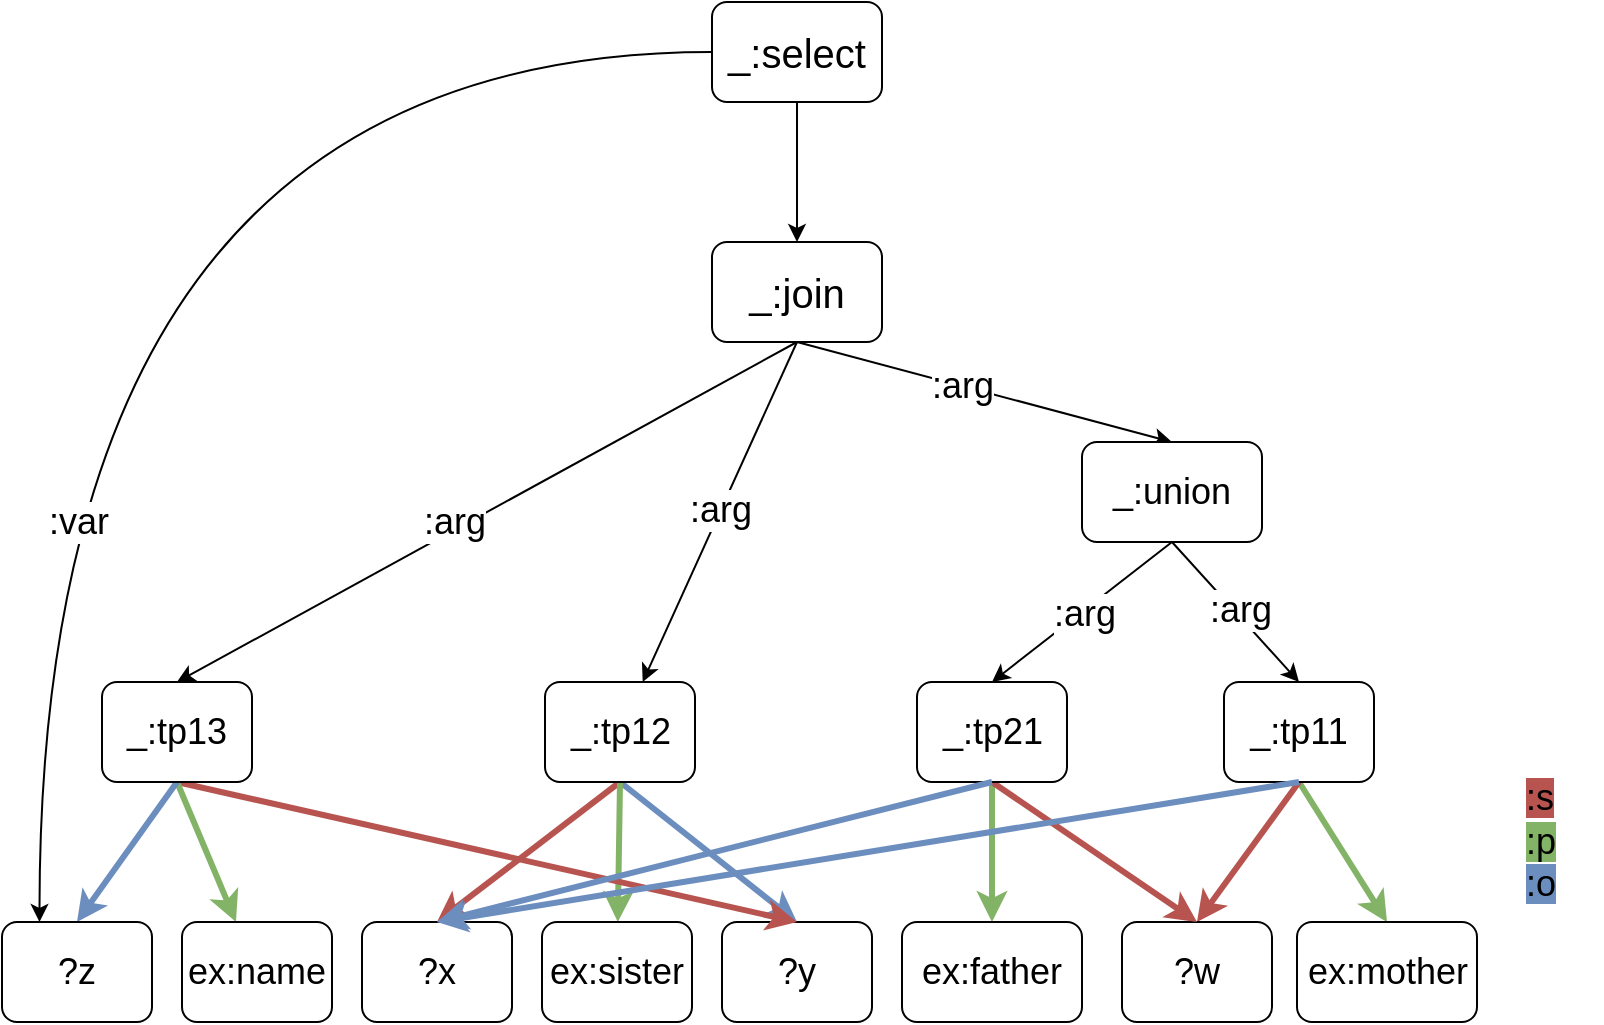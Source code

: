<mxfile version="10.6.0"><diagram id="gy3Ila2z3Mo-ft50y1P5" name="Page-1"><mxGraphModel dx="2689" dy="2334" grid="1" gridSize="10" guides="1" tooltips="1" connect="1" arrows="1" fold="1" page="1" pageScale="1" pageWidth="827" pageHeight="1169" math="0" shadow="0"><root><mxCell id="0"/><mxCell id="1" parent="0"/><mxCell id="aRR0MumG0zPnN9pdowKA-23" style="rounded=0;orthogonalLoop=1;jettySize=auto;html=1;exitX=0.5;exitY=1;exitDx=0;exitDy=0;entryX=0.5;entryY=0;entryDx=0;entryDy=0;" edge="1" parent="1" source="aRR0MumG0zPnN9pdowKA-1" target="aRR0MumG0zPnN9pdowKA-7"><mxGeometry relative="1" as="geometry"/></mxCell><mxCell id="aRR0MumG0zPnN9pdowKA-70" value=":arg" style="text;html=1;resizable=0;points=[];align=center;verticalAlign=middle;labelBackgroundColor=#ffffff;fontSize=18;" vertex="1" connectable="0" parent="aRR0MumG0zPnN9pdowKA-23"><mxGeometry x="-0.12" relative="1" as="geometry"><mxPoint as="offset"/></mxGeometry></mxCell><mxCell id="aRR0MumG0zPnN9pdowKA-73" style="edgeStyle=orthogonalEdgeStyle;rounded=0;orthogonalLoop=1;jettySize=auto;html=1;exitX=0;exitY=0.5;exitDx=0;exitDy=0;entryX=0.25;entryY=0;entryDx=0;entryDy=0;strokeWidth=1;fontSize=18;curved=1;" edge="1" parent="1" source="QXUXcCpigPoWUzwnHHiE-1" target="QXUXcCpigPoWUzwnHHiE-18"><mxGeometry relative="1" as="geometry"><mxPoint x="225" y="480" as="targetPoint"/></mxGeometry></mxCell><mxCell id="aRR0MumG0zPnN9pdowKA-74" value=":var" style="text;html=1;resizable=0;points=[];align=center;verticalAlign=middle;labelBackgroundColor=#ffffff;fontSize=18;" vertex="1" connectable="0" parent="aRR0MumG0zPnN9pdowKA-73"><mxGeometry x="0.309" y="-54" relative="1" as="geometry"><mxPoint x="72.5" y="66" as="offset"/></mxGeometry></mxCell><mxCell id="QXUXcCpigPoWUzwnHHiE-19" style="edgeStyle=none;rounded=0;orthogonalLoop=1;jettySize=auto;html=1;exitX=0.5;exitY=1;exitDx=0;exitDy=0;entryX=0.5;entryY=0;entryDx=0;entryDy=0;strokeWidth=1;fontSize=18;" edge="1" parent="1" source="aRR0MumG0zPnN9pdowKA-1" target="QXUXcCpigPoWUzwnHHiE-16"><mxGeometry relative="1" as="geometry"/></mxCell><mxCell id="QXUXcCpigPoWUzwnHHiE-20" value=":arg" style="text;html=1;resizable=0;points=[];align=center;verticalAlign=middle;labelBackgroundColor=#ffffff;fontSize=18;" vertex="1" connectable="0" parent="QXUXcCpigPoWUzwnHHiE-19"><mxGeometry x="0.098" y="-4" relative="1" as="geometry"><mxPoint as="offset"/></mxGeometry></mxCell><mxCell id="aRR0MumG0zPnN9pdowKA-1" value="&lt;font style=&quot;font-size: 20px&quot;&gt;_:join&lt;/font&gt;" style="rounded=1;whiteSpace=wrap;html=1;align=center;" vertex="1" parent="1"><mxGeometry x="-585" y="30" width="85" height="50" as="geometry"/></mxCell><mxCell id="aRR0MumG0zPnN9pdowKA-24" style="rounded=0;orthogonalLoop=1;jettySize=auto;html=1;exitX=0.5;exitY=1;exitDx=0;exitDy=0;entryX=0.5;entryY=0;entryDx=0;entryDy=0;" edge="1" parent="1" source="aRR0MumG0zPnN9pdowKA-7" target="aRR0MumG0zPnN9pdowKA-26"><mxGeometry relative="1" as="geometry"><mxPoint x="-45" y="245" as="targetPoint"/></mxGeometry></mxCell><mxCell id="aRR0MumG0zPnN9pdowKA-72" value=":arg" style="text;html=1;resizable=0;points=[];align=center;verticalAlign=middle;labelBackgroundColor=#ffffff;fontSize=18;" vertex="1" connectable="0" parent="aRR0MumG0zPnN9pdowKA-24"><mxGeometry x="0.001" y="2" relative="1" as="geometry"><mxPoint as="offset"/></mxGeometry></mxCell><mxCell id="aRR0MumG0zPnN9pdowKA-25" style="rounded=0;orthogonalLoop=1;jettySize=auto;html=1;exitX=0.5;exitY=1;exitDx=0;exitDy=0;entryX=0.5;entryY=0;entryDx=0;entryDy=0;" edge="1" parent="1" source="aRR0MumG0zPnN9pdowKA-7" target="aRR0MumG0zPnN9pdowKA-61"><mxGeometry relative="1" as="geometry"><mxPoint x="-325" y="245" as="targetPoint"/></mxGeometry></mxCell><mxCell id="aRR0MumG0zPnN9pdowKA-71" value=":arg" style="text;html=1;resizable=0;points=[];align=center;verticalAlign=middle;labelBackgroundColor=#ffffff;fontSize=18;" vertex="1" connectable="0" parent="aRR0MumG0zPnN9pdowKA-25"><mxGeometry x="-0.008" y="1" relative="1" as="geometry"><mxPoint as="offset"/></mxGeometry></mxCell><mxCell id="aRR0MumG0zPnN9pdowKA-7" value="&lt;div title=&quot;Page 3&quot;&gt;&lt;div title=&quot;Page 3&quot;&gt;&lt;div&gt;&lt;div&gt;&lt;div&gt;&lt;p&gt;&lt;span&gt;&lt;font style=&quot;font-size: 18px&quot;&gt;_:union&lt;/font&gt;&lt;br&gt;&lt;/span&gt;&lt;/p&gt;&lt;/div&gt;&lt;/div&gt;&lt;/div&gt;&lt;/div&gt;&lt;/div&gt;" style="rounded=1;whiteSpace=wrap;html=1;align=center;" vertex="1" parent="1"><mxGeometry x="-400" y="130" width="90" height="50" as="geometry"/></mxCell><mxCell id="aRR0MumG0zPnN9pdowKA-46" style="edgeStyle=none;rounded=0;orthogonalLoop=1;jettySize=auto;html=1;exitX=0.5;exitY=1;exitDx=0;exitDy=0;entryX=0.5;entryY=0;entryDx=0;entryDy=0;fontSize=18;fillColor=#d5e8d4;strokeColor=#82b366;strokeWidth=3;" edge="1" parent="1" source="aRR0MumG0zPnN9pdowKA-26" target="aRR0MumG0zPnN9pdowKA-40"><mxGeometry relative="1" as="geometry"/></mxCell><mxCell id="aRR0MumG0zPnN9pdowKA-47" style="edgeStyle=none;rounded=0;orthogonalLoop=1;jettySize=auto;html=1;exitX=0.5;exitY=1;exitDx=0;exitDy=0;fontSize=18;entryX=0.5;entryY=0;entryDx=0;entryDy=0;fillColor=#f8cecc;strokeColor=#b85450;strokeWidth=3;" edge="1" parent="1" source="aRR0MumG0zPnN9pdowKA-26" target="aRR0MumG0zPnN9pdowKA-41"><mxGeometry relative="1" as="geometry"/></mxCell><mxCell id="aRR0MumG0zPnN9pdowKA-26" value="&lt;div title=&quot;Page 3&quot;&gt;&lt;div&gt;&lt;div&gt;&lt;div&gt;&lt;p&gt;&lt;span&gt;&lt;font style=&quot;font-size: 18px&quot;&gt;_:tp11&lt;/font&gt;&lt;/span&gt;&lt;/p&gt;&lt;/div&gt;&lt;/div&gt;&lt;/div&gt;&lt;/div&gt;" style="rounded=1;whiteSpace=wrap;html=1;align=center;" vertex="1" parent="1"><mxGeometry x="-329" y="250" width="75" height="50" as="geometry"/></mxCell><mxCell id="aRR0MumG0zPnN9pdowKA-40" value="&lt;div title=&quot;Page 3&quot;&gt;&lt;div&gt;&lt;div&gt;&lt;div&gt;&lt;p&gt;&lt;span&gt;&lt;font style=&quot;font-size: 18px&quot;&gt;ex:mother&lt;/font&gt;&lt;/span&gt;&lt;/p&gt;&lt;/div&gt;&lt;/div&gt;&lt;/div&gt;&lt;/div&gt;" style="rounded=1;whiteSpace=wrap;html=1;align=center;" vertex="1" parent="1"><mxGeometry x="-292.5" y="370" width="90" height="50" as="geometry"/></mxCell><mxCell id="aRR0MumG0zPnN9pdowKA-41" value="&lt;div title=&quot;Page 3&quot;&gt;&lt;div&gt;&lt;div&gt;&lt;div&gt;&lt;p&gt;&lt;span&gt;&lt;font style=&quot;font-size: 18px&quot;&gt;?w&lt;/font&gt;&lt;/span&gt;&lt;/p&gt;&lt;/div&gt;&lt;/div&gt;&lt;/div&gt;&lt;/div&gt;" style="rounded=1;whiteSpace=wrap;html=1;align=center;" vertex="1" parent="1"><mxGeometry x="-380" y="370" width="75" height="50" as="geometry"/></mxCell><mxCell id="aRR0MumG0zPnN9pdowKA-63" style="edgeStyle=none;rounded=0;orthogonalLoop=1;jettySize=auto;html=1;exitX=0.5;exitY=1;exitDx=0;exitDy=0;fontSize=18;fillColor=#d5e8d4;strokeColor=#82b366;strokeWidth=3;" edge="1" parent="1" source="aRR0MumG0zPnN9pdowKA-61" target="aRR0MumG0zPnN9pdowKA-62"><mxGeometry relative="1" as="geometry"/></mxCell><mxCell id="aRR0MumG0zPnN9pdowKA-65" style="edgeStyle=none;rounded=0;orthogonalLoop=1;jettySize=auto;html=1;exitX=0.5;exitY=1;exitDx=0;exitDy=0;entryX=0.5;entryY=0;entryDx=0;entryDy=0;fontSize=18;fillColor=#f8cecc;strokeColor=#b85450;strokeWidth=3;" edge="1" parent="1" source="aRR0MumG0zPnN9pdowKA-61" target="aRR0MumG0zPnN9pdowKA-41"><mxGeometry relative="1" as="geometry"/></mxCell><mxCell id="aRR0MumG0zPnN9pdowKA-61" value="&lt;div title=&quot;Page 3&quot;&gt;&lt;div&gt;&lt;div&gt;&lt;div&gt;&lt;p&gt;&lt;span&gt;&lt;font style=&quot;font-size: 18px&quot;&gt;_:tp21&lt;/font&gt;&lt;/span&gt;&lt;/p&gt;&lt;/div&gt;&lt;/div&gt;&lt;/div&gt;&lt;/div&gt;" style="rounded=1;whiteSpace=wrap;html=1;align=center;" vertex="1" parent="1"><mxGeometry x="-482.5" y="250" width="75" height="50" as="geometry"/></mxCell><mxCell id="aRR0MumG0zPnN9pdowKA-62" value="&lt;div title=&quot;Page 3&quot;&gt;&lt;div&gt;&lt;div&gt;&lt;div&gt;&lt;p&gt;&lt;span&gt;&lt;font style=&quot;font-size: 18px&quot;&gt;ex:father&lt;/font&gt;&lt;/span&gt;&lt;/p&gt;&lt;/div&gt;&lt;/div&gt;&lt;/div&gt;&lt;/div&gt;" style="rounded=1;whiteSpace=wrap;html=1;align=center;" vertex="1" parent="1"><mxGeometry x="-490" y="370" width="90" height="50" as="geometry"/></mxCell><mxCell id="aRR0MumG0zPnN9pdowKA-75" value="&lt;span style=&quot;background-color: rgb(184 , 84 , 80)&quot;&gt;:s&lt;/span&gt;&lt;br&gt;&lt;span style=&quot;background-color: rgb(130 , 179 , 102)&quot;&gt;:p&lt;/span&gt;&lt;br&gt;&lt;span style=&quot;background-color: rgb(108 , 142 , 191)&quot;&gt;:o&lt;/span&gt;&lt;br&gt;" style="text;html=1;strokeColor=none;fillColor=none;align=left;verticalAlign=middle;whiteSpace=wrap;rounded=0;fontSize=18;" vertex="1" parent="1"><mxGeometry x="-180" y="320" width="40" height="20" as="geometry"/></mxCell><mxCell id="QXUXcCpigPoWUzwnHHiE-2" style="edgeStyle=orthogonalEdgeStyle;curved=1;rounded=0;orthogonalLoop=1;jettySize=auto;html=1;exitX=0.5;exitY=1;exitDx=0;exitDy=0;strokeWidth=1;fontSize=18;" edge="1" parent="1" source="QXUXcCpigPoWUzwnHHiE-1" target="aRR0MumG0zPnN9pdowKA-1"><mxGeometry relative="1" as="geometry"/></mxCell><mxCell id="QXUXcCpigPoWUzwnHHiE-1" value="&lt;font style=&quot;font-size: 20px&quot;&gt;_:select&lt;/font&gt;" style="rounded=1;whiteSpace=wrap;html=1;align=center;" vertex="1" parent="1"><mxGeometry x="-585" y="-90" width="85" height="50" as="geometry"/></mxCell><mxCell id="QXUXcCpigPoWUzwnHHiE-4" style="rounded=0;orthogonalLoop=1;jettySize=auto;html=1;exitX=0.5;exitY=1;exitDx=0;exitDy=0;entryX=0.5;entryY=0;entryDx=0;entryDy=0;fillColor=#f8cecc;strokeColor=#b85450;strokeWidth=3;" edge="1" parent="1" source="QXUXcCpigPoWUzwnHHiE-7" target="QXUXcCpigPoWUzwnHHiE-10"><mxGeometry relative="1" as="geometry"/></mxCell><mxCell id="QXUXcCpigPoWUzwnHHiE-5" style="rounded=0;orthogonalLoop=1;jettySize=auto;html=1;exitX=0.5;exitY=1;exitDx=0;exitDy=0;entryX=0.5;entryY=0;entryDx=0;entryDy=0;fillColor=#dae8fc;strokeColor=#6c8ebf;strokeWidth=3;" edge="1" parent="1" source="QXUXcCpigPoWUzwnHHiE-7" target="QXUXcCpigPoWUzwnHHiE-12"><mxGeometry relative="1" as="geometry"/></mxCell><mxCell id="QXUXcCpigPoWUzwnHHiE-6" style="rounded=0;orthogonalLoop=1;jettySize=auto;html=1;exitX=0.5;exitY=1;exitDx=0;exitDy=0;fillColor=#d5e8d4;strokeColor=#82b366;strokeWidth=3;" edge="1" parent="1" source="QXUXcCpigPoWUzwnHHiE-7" target="QXUXcCpigPoWUzwnHHiE-11"><mxGeometry relative="1" as="geometry"/></mxCell><mxCell id="QXUXcCpigPoWUzwnHHiE-7" value="&lt;div title=&quot;Page 3&quot;&gt;&lt;div&gt;&lt;div&gt;&lt;div&gt;&lt;p&gt;&lt;span&gt;&lt;font style=&quot;font-size: 18px&quot;&gt;_:tp12&lt;/font&gt;&lt;/span&gt;&lt;/p&gt;&lt;/div&gt;&lt;/div&gt;&lt;/div&gt;&lt;/div&gt;" style="rounded=1;whiteSpace=wrap;html=1;align=center;" vertex="1" parent="1"><mxGeometry x="-668.5" y="250" width="75" height="50" as="geometry"/></mxCell><mxCell id="QXUXcCpigPoWUzwnHHiE-8" style="rounded=0;orthogonalLoop=1;jettySize=auto;html=1;exitX=0.5;exitY=1;exitDx=0;exitDy=0;" edge="1" parent="1" target="QXUXcCpigPoWUzwnHHiE-7" source="aRR0MumG0zPnN9pdowKA-1"><mxGeometry relative="1" as="geometry"><mxPoint x="-698.396" y="208" as="sourcePoint"/></mxGeometry></mxCell><mxCell id="QXUXcCpigPoWUzwnHHiE-9" value=":arg" style="text;html=1;resizable=0;points=[];align=center;verticalAlign=middle;labelBackgroundColor=#ffffff;fontSize=18;" vertex="1" connectable="0" parent="QXUXcCpigPoWUzwnHHiE-8"><mxGeometry x="-0.016" y="-1" relative="1" as="geometry"><mxPoint as="offset"/></mxGeometry></mxCell><mxCell id="QXUXcCpigPoWUzwnHHiE-10" value="&lt;div title=&quot;Page 3&quot;&gt;&lt;div&gt;&lt;div&gt;&lt;div&gt;&lt;p&gt;&lt;span&gt;&lt;font style=&quot;font-size: 18px&quot;&gt;?x&lt;/font&gt;&lt;/span&gt;&lt;/p&gt;&lt;/div&gt;&lt;/div&gt;&lt;/div&gt;&lt;/div&gt;" style="rounded=1;whiteSpace=wrap;html=1;align=center;" vertex="1" parent="1"><mxGeometry x="-760" y="370" width="75" height="50" as="geometry"/></mxCell><mxCell id="QXUXcCpigPoWUzwnHHiE-11" value="&lt;div title=&quot;Page 3&quot;&gt;&lt;div&gt;&lt;div&gt;&lt;div&gt;&lt;p&gt;&lt;span&gt;&lt;font style=&quot;font-size: 18px&quot;&gt;ex:sister&lt;/font&gt;&lt;/span&gt;&lt;/p&gt;&lt;/div&gt;&lt;/div&gt;&lt;/div&gt;&lt;/div&gt;" style="rounded=1;whiteSpace=wrap;html=1;align=center;" vertex="1" parent="1"><mxGeometry x="-670" y="370" width="75" height="50" as="geometry"/></mxCell><mxCell id="QXUXcCpigPoWUzwnHHiE-12" value="&lt;div title=&quot;Page 3&quot;&gt;&lt;div&gt;&lt;div&gt;&lt;div&gt;&lt;p&gt;&lt;span&gt;&lt;font style=&quot;font-size: 18px&quot;&gt;?y&lt;/font&gt;&lt;/span&gt;&lt;/p&gt;&lt;/div&gt;&lt;/div&gt;&lt;/div&gt;&lt;/div&gt;" style="rounded=1;whiteSpace=wrap;html=1;align=center;" vertex="1" parent="1"><mxGeometry x="-580" y="370" width="75" height="50" as="geometry"/></mxCell><mxCell id="QXUXcCpigPoWUzwnHHiE-13" style="edgeStyle=none;rounded=0;orthogonalLoop=1;jettySize=auto;html=1;exitX=0.5;exitY=1;exitDx=0;exitDy=0;entryX=0.5;entryY=0;entryDx=0;entryDy=0;fontSize=18;fillColor=#f8cecc;strokeColor=#b85450;strokeWidth=3;" edge="1" parent="1" source="QXUXcCpigPoWUzwnHHiE-16" target="QXUXcCpigPoWUzwnHHiE-12"><mxGeometry relative="1" as="geometry"><mxPoint x="-992.5" y="370" as="targetPoint"/></mxGeometry></mxCell><mxCell id="QXUXcCpigPoWUzwnHHiE-14" style="edgeStyle=none;rounded=0;orthogonalLoop=1;jettySize=auto;html=1;exitX=0.5;exitY=1;exitDx=0;exitDy=0;fontSize=18;fillColor=#d5e8d4;strokeColor=#82b366;strokeWidth=3;" edge="1" parent="1" source="QXUXcCpigPoWUzwnHHiE-16" target="QXUXcCpigPoWUzwnHHiE-17"><mxGeometry relative="1" as="geometry"/></mxCell><mxCell id="QXUXcCpigPoWUzwnHHiE-15" style="edgeStyle=none;rounded=0;orthogonalLoop=1;jettySize=auto;html=1;exitX=0.5;exitY=1;exitDx=0;exitDy=0;entryX=0.5;entryY=0;entryDx=0;entryDy=0;fontSize=18;fillColor=#dae8fc;strokeColor=#6c8ebf;strokeWidth=3;" edge="1" parent="1" source="QXUXcCpigPoWUzwnHHiE-16" target="QXUXcCpigPoWUzwnHHiE-18"><mxGeometry relative="1" as="geometry"/></mxCell><mxCell id="QXUXcCpigPoWUzwnHHiE-16" value="&lt;div title=&quot;Page 3&quot;&gt;&lt;div&gt;&lt;div&gt;&lt;div&gt;&lt;p&gt;&lt;span&gt;&lt;font style=&quot;font-size: 18px&quot;&gt;_:tp13&lt;/font&gt;&lt;/span&gt;&lt;/p&gt;&lt;/div&gt;&lt;/div&gt;&lt;/div&gt;&lt;/div&gt;" style="rounded=1;whiteSpace=wrap;html=1;align=center;" vertex="1" parent="1"><mxGeometry x="-890" y="250" width="75" height="50" as="geometry"/></mxCell><mxCell id="QXUXcCpigPoWUzwnHHiE-17" value="&lt;div title=&quot;Page 3&quot;&gt;&lt;div&gt;&lt;div&gt;&lt;div&gt;&lt;p&gt;&lt;span&gt;&lt;font style=&quot;font-size: 18px&quot;&gt;ex:name&lt;/font&gt;&lt;/span&gt;&lt;/p&gt;&lt;/div&gt;&lt;/div&gt;&lt;/div&gt;&lt;/div&gt;" style="rounded=1;whiteSpace=wrap;html=1;align=center;" vertex="1" parent="1"><mxGeometry x="-850" y="370" width="75" height="50" as="geometry"/></mxCell><mxCell id="QXUXcCpigPoWUzwnHHiE-18" value="&lt;div title=&quot;Page 3&quot;&gt;&lt;div&gt;&lt;div&gt;&lt;div&gt;&lt;p&gt;&lt;span&gt;&lt;font style=&quot;font-size: 18px&quot;&gt;?z&lt;/font&gt;&lt;/span&gt;&lt;/p&gt;&lt;/div&gt;&lt;/div&gt;&lt;/div&gt;&lt;/div&gt;" style="rounded=1;whiteSpace=wrap;html=1;align=center;" vertex="1" parent="1"><mxGeometry x="-940" y="370" width="75" height="50" as="geometry"/></mxCell><mxCell id="aRR0MumG0zPnN9pdowKA-67" style="edgeStyle=none;rounded=0;orthogonalLoop=1;jettySize=auto;html=1;exitX=0.5;exitY=1;exitDx=0;exitDy=0;fontSize=18;fillColor=#dae8fc;strokeColor=#6c8ebf;strokeWidth=3;entryX=0.5;entryY=0;entryDx=0;entryDy=0;" edge="1" parent="1" source="aRR0MumG0zPnN9pdowKA-61" target="QXUXcCpigPoWUzwnHHiE-10"><mxGeometry relative="1" as="geometry"><mxPoint x="-530" y="380" as="targetPoint"/></mxGeometry></mxCell><mxCell id="aRR0MumG0zPnN9pdowKA-48" style="edgeStyle=none;rounded=0;orthogonalLoop=1;jettySize=auto;html=1;exitX=0.5;exitY=1;exitDx=0;exitDy=0;fontSize=18;fillColor=#dae8fc;strokeColor=#6c8ebf;strokeWidth=3;entryX=0.5;entryY=0;entryDx=0;entryDy=0;" edge="1" parent="1" source="aRR0MumG0zPnN9pdowKA-26" target="QXUXcCpigPoWUzwnHHiE-10"><mxGeometry relative="1" as="geometry"><mxPoint x="-550" y="380" as="targetPoint"/></mxGeometry></mxCell></root></mxGraphModel></diagram><diagram id="QvsvzYC45Zr-Gh0MfwKc" name="Page-2"><mxGraphModel dx="1862" dy="1165" grid="1" gridSize="10" guides="1" tooltips="1" connect="1" arrows="1" fold="1" page="1" pageScale="1" pageWidth="827" pageHeight="1169" math="0" shadow="0"><root><mxCell id="CLpyqcICorj2LOujRZtM-0"/><mxCell id="CLpyqcICorj2LOujRZtM-1" parent="CLpyqcICorj2LOujRZtM-0"/><mxCell id="ifQ_z3dMkMUX7O7yQ7k6-0" style="edgeStyle=orthogonalEdgeStyle;rounded=0;orthogonalLoop=1;jettySize=auto;html=1;exitX=0.5;exitY=1;exitDx=0;exitDy=0;" edge="1" parent="CLpyqcICorj2LOujRZtM-1" source="ifQ_z3dMkMUX7O7yQ7k6-4" target="ifQ_z3dMkMUX7O7yQ7k6-13"><mxGeometry relative="1" as="geometry"/></mxCell><mxCell id="ifQ_z3dMkMUX7O7yQ7k6-1" value=":arg" style="text;html=1;resizable=0;points=[];align=center;verticalAlign=middle;labelBackgroundColor=#ffffff;fontSize=18;" vertex="1" connectable="0" parent="ifQ_z3dMkMUX7O7yQ7k6-0"><mxGeometry x="-0.12" relative="1" as="geometry"><mxPoint as="offset"/></mxGeometry></mxCell><mxCell id="ifQ_z3dMkMUX7O7yQ7k6-2" style="edgeStyle=orthogonalEdgeStyle;rounded=0;orthogonalLoop=1;jettySize=auto;html=1;exitX=1;exitY=0.5;exitDx=0;exitDy=0;entryX=1;entryY=0.5;entryDx=0;entryDy=0;strokeWidth=1;fontSize=18;curved=1;" edge="1" parent="CLpyqcICorj2LOujRZtM-1" source="ifQ_z3dMkMUX7O7yQ7k6-4" target="ifQ_z3dMkMUX7O7yQ7k6-36"><mxGeometry relative="1" as="geometry"><Array as="points"><mxPoint x="30" y="45"/><mxPoint x="30" y="475"/></Array></mxGeometry></mxCell><mxCell id="ifQ_z3dMkMUX7O7yQ7k6-3" value=":var" style="text;html=1;resizable=0;points=[];align=center;verticalAlign=middle;labelBackgroundColor=#ffffff;fontSize=18;" vertex="1" connectable="0" parent="ifQ_z3dMkMUX7O7yQ7k6-2"><mxGeometry x="0.309" y="-54" relative="1" as="geometry"><mxPoint x="54" y="-93" as="offset"/></mxGeometry></mxCell><mxCell id="ifQ_z3dMkMUX7O7yQ7k6-46" style="edgeStyle=orthogonalEdgeStyle;curved=1;rounded=0;orthogonalLoop=1;jettySize=auto;html=1;exitX=0;exitY=0.5;exitDx=0;exitDy=0;entryX=0;entryY=0.5;entryDx=0;entryDy=0;strokeWidth=1;fontSize=18;" edge="1" parent="CLpyqcICorj2LOujRZtM-1" source="ifQ_z3dMkMUX7O7yQ7k6-4" target="ifQ_z3dMkMUX7O7yQ7k6-34"><mxGeometry relative="1" as="geometry"><Array as="points"><mxPoint x="-360" y="45"/><mxPoint x="-360" y="475"/></Array></mxGeometry></mxCell><mxCell id="ifQ_z3dMkMUX7O7yQ7k6-48" style="edgeStyle=orthogonalEdgeStyle;curved=1;rounded=0;orthogonalLoop=1;jettySize=auto;html=1;exitX=1;exitY=0.5;exitDx=0;exitDy=0;entryX=0.5;entryY=1;entryDx=0;entryDy=0;strokeWidth=1;fontSize=18;" edge="1" parent="CLpyqcICorj2LOujRZtM-1" source="ifQ_z3dMkMUX7O7yQ7k6-4" target="ifQ_z3dMkMUX7O7yQ7k6-35"><mxGeometry relative="1" as="geometry"><Array as="points"><mxPoint x="70" y="45"/><mxPoint x="70" y="540"/><mxPoint x="-172" y="540"/></Array></mxGeometry></mxCell><mxCell id="ifQ_z3dMkMUX7O7yQ7k6-4" value="&lt;font style=&quot;font-size: 20px&quot;&gt;_:select&lt;/font&gt;" style="rounded=1;whiteSpace=wrap;html=1;align=center;" vertex="1" parent="CLpyqcICorj2LOujRZtM-1"><mxGeometry x="-215" y="20" width="85" height="50" as="geometry"/></mxCell><mxCell id="ifQ_z3dMkMUX7O7yQ7k6-9" style="rounded=0;orthogonalLoop=1;jettySize=auto;html=1;exitX=0.5;exitY=1;exitDx=0;exitDy=0;entryX=0.5;entryY=0;entryDx=0;entryDy=0;" edge="1" parent="CLpyqcICorj2LOujRZtM-1" source="ifQ_z3dMkMUX7O7yQ7k6-13" target="ifQ_z3dMkMUX7O7yQ7k6-20"><mxGeometry relative="1" as="geometry"/></mxCell><mxCell id="ifQ_z3dMkMUX7O7yQ7k6-10" value=":arg" style="text;html=1;resizable=0;points=[];align=center;verticalAlign=middle;labelBackgroundColor=#ffffff;fontSize=18;" vertex="1" connectable="0" parent="ifQ_z3dMkMUX7O7yQ7k6-9"><mxGeometry x="0.001" y="2" relative="1" as="geometry"><mxPoint x="-2.5" y="-5" as="offset"/></mxGeometry></mxCell><mxCell id="ifQ_z3dMkMUX7O7yQ7k6-13" value="&lt;div title=&quot;Page 3&quot;&gt;&lt;div title=&quot;Page 3&quot;&gt;&lt;div&gt;&lt;div&gt;&lt;div&gt;&lt;p&gt;&lt;span&gt;&lt;font style=&quot;font-size: 18px&quot;&gt;_:union&lt;/font&gt;&lt;br&gt;&lt;/span&gt;&lt;/p&gt;&lt;/div&gt;&lt;/div&gt;&lt;/div&gt;&lt;/div&gt;&lt;/div&gt;" style="rounded=1;whiteSpace=wrap;html=1;align=center;" vertex="1" parent="CLpyqcICorj2LOujRZtM-1"><mxGeometry x="-217.5" y="120" width="90" height="50" as="geometry"/></mxCell><mxCell id="ifQ_z3dMkMUX7O7yQ7k6-18" style="rounded=0;orthogonalLoop=1;jettySize=auto;html=1;exitX=0.5;exitY=1;exitDx=0;exitDy=0;entryX=0.5;entryY=0;entryDx=0;entryDy=0;" edge="1" parent="CLpyqcICorj2LOujRZtM-1" source="ifQ_z3dMkMUX7O7yQ7k6-20" target="ifQ_z3dMkMUX7O7yQ7k6-31"><mxGeometry relative="1" as="geometry"/></mxCell><mxCell id="ifQ_z3dMkMUX7O7yQ7k6-19" value=":arg" style="text;html=1;resizable=0;points=[];align=center;verticalAlign=middle;labelBackgroundColor=#ffffff;fontSize=18;" vertex="1" connectable="0" parent="ifQ_z3dMkMUX7O7yQ7k6-18"><mxGeometry x="0.225" y="1" relative="1" as="geometry"><mxPoint x="-1" y="-7" as="offset"/></mxGeometry></mxCell><mxCell id="ifQ_z3dMkMUX7O7yQ7k6-20" value="&lt;div title=&quot;Page 3&quot;&gt;&lt;div title=&quot;Page 3&quot;&gt;&lt;div&gt;&lt;div&gt;&lt;div&gt;&lt;p&gt;&lt;span&gt;&lt;font style=&quot;font-size: 18px&quot;&gt;_:join1&lt;/font&gt;&lt;br&gt;&lt;/span&gt;&lt;/p&gt;&lt;/div&gt;&lt;/div&gt;&lt;/div&gt;&lt;/div&gt;&lt;/div&gt;" style="rounded=1;whiteSpace=wrap;html=1;align=center;" vertex="1" parent="CLpyqcICorj2LOujRZtM-1"><mxGeometry x="-217" y="220" width="90" height="50" as="geometry"/></mxCell><mxCell id="ifQ_z3dMkMUX7O7yQ7k6-28" style="edgeStyle=none;rounded=0;orthogonalLoop=1;jettySize=auto;html=1;exitX=0.5;exitY=1;exitDx=0;exitDy=0;entryX=0.5;entryY=0;entryDx=0;entryDy=0;fontSize=18;fillColor=#f8cecc;strokeColor=#b85450;strokeWidth=3;" edge="1" parent="CLpyqcICorj2LOujRZtM-1" source="ifQ_z3dMkMUX7O7yQ7k6-31" target="ifQ_z3dMkMUX7O7yQ7k6-34"><mxGeometry relative="1" as="geometry"/></mxCell><mxCell id="ifQ_z3dMkMUX7O7yQ7k6-29" style="edgeStyle=none;rounded=0;orthogonalLoop=1;jettySize=auto;html=1;exitX=0.5;exitY=1;exitDx=0;exitDy=0;fontSize=18;fillColor=#d5e8d4;strokeColor=#82b366;strokeWidth=3;" edge="1" parent="CLpyqcICorj2LOujRZtM-1" source="ifQ_z3dMkMUX7O7yQ7k6-31" target="ifQ_z3dMkMUX7O7yQ7k6-35"><mxGeometry relative="1" as="geometry"/></mxCell><mxCell id="ifQ_z3dMkMUX7O7yQ7k6-30" style="edgeStyle=none;rounded=0;orthogonalLoop=1;jettySize=auto;html=1;exitX=0.5;exitY=1;exitDx=0;exitDy=0;entryX=0.5;entryY=0;entryDx=0;entryDy=0;fontSize=18;fillColor=#dae8fc;strokeColor=#6c8ebf;strokeWidth=3;" edge="1" parent="CLpyqcICorj2LOujRZtM-1" source="ifQ_z3dMkMUX7O7yQ7k6-31" target="ifQ_z3dMkMUX7O7yQ7k6-36"><mxGeometry relative="1" as="geometry"/></mxCell><mxCell id="ifQ_z3dMkMUX7O7yQ7k6-31" value="&lt;div title=&quot;Page 3&quot;&gt;&lt;div&gt;&lt;div&gt;&lt;div&gt;&lt;p&gt;&lt;span&gt;&lt;font style=&quot;font-size: 18px&quot;&gt;_:tp11&lt;/font&gt;&lt;/span&gt;&lt;/p&gt;&lt;/div&gt;&lt;/div&gt;&lt;/div&gt;&lt;/div&gt;" style="rounded=1;whiteSpace=wrap;html=1;align=center;" vertex="1" parent="CLpyqcICorj2LOujRZtM-1"><mxGeometry x="-210" y="330" width="75" height="50" as="geometry"/></mxCell><mxCell id="ifQ_z3dMkMUX7O7yQ7k6-34" value="&lt;div title=&quot;Page 3&quot;&gt;&lt;div&gt;&lt;div&gt;&lt;div&gt;&lt;p&gt;&lt;span&gt;&lt;font style=&quot;font-size: 18px&quot;&gt;?x&lt;/font&gt;&lt;/span&gt;&lt;/p&gt;&lt;/div&gt;&lt;/div&gt;&lt;/div&gt;&lt;/div&gt;" style="rounded=1;whiteSpace=wrap;html=1;align=center;" vertex="1" parent="CLpyqcICorj2LOujRZtM-1"><mxGeometry x="-300" y="450" width="75" height="50" as="geometry"/></mxCell><mxCell id="ifQ_z3dMkMUX7O7yQ7k6-35" value="&lt;div title=&quot;Page 3&quot;&gt;&lt;div&gt;&lt;div&gt;&lt;div&gt;&lt;p&gt;&lt;span&gt;&lt;font style=&quot;font-size: 18px&quot;&gt;?y&lt;/font&gt;&lt;/span&gt;&lt;/p&gt;&lt;/div&gt;&lt;/div&gt;&lt;/div&gt;&lt;/div&gt;" style="rounded=1;whiteSpace=wrap;html=1;align=center;" vertex="1" parent="CLpyqcICorj2LOujRZtM-1"><mxGeometry x="-209.5" y="450" width="75" height="50" as="geometry"/></mxCell><mxCell id="ifQ_z3dMkMUX7O7yQ7k6-36" value="&lt;div title=&quot;Page 3&quot;&gt;&lt;div&gt;&lt;div&gt;&lt;div&gt;&lt;p&gt;&lt;span&gt;&lt;font style=&quot;font-size: 18px&quot;&gt;?z&lt;/font&gt;&lt;/span&gt;&lt;/p&gt;&lt;/div&gt;&lt;/div&gt;&lt;/div&gt;&lt;/div&gt;" style="rounded=1;whiteSpace=wrap;html=1;align=center;" vertex="1" parent="CLpyqcICorj2LOujRZtM-1"><mxGeometry x="-119" y="450" width="75" height="50" as="geometry"/></mxCell><mxCell id="ifQ_z3dMkMUX7O7yQ7k6-44" value="&lt;span style=&quot;background-color: rgb(184 , 84 , 80)&quot;&gt;:s&lt;/span&gt;&lt;br&gt;&lt;span style=&quot;background-color: rgb(130 , 179 , 102)&quot;&gt;:p&lt;/span&gt;&lt;br&gt;&lt;span style=&quot;background-color: rgb(108 , 142 , 191)&quot;&gt;:o&lt;/span&gt;&lt;br&gt;" style="text;html=1;strokeColor=none;fillColor=none;align=left;verticalAlign=middle;whiteSpace=wrap;rounded=0;fontSize=18;" vertex="1" parent="CLpyqcICorj2LOujRZtM-1"><mxGeometry x="-414" y="390" width="40" height="20" as="geometry"/></mxCell><mxCell id="ifQ_z3dMkMUX7O7yQ7k6-47" value=":var" style="text;html=1;resizable=0;points=[];align=center;verticalAlign=middle;labelBackgroundColor=#ffffff;fontSize=18;" vertex="1" connectable="0" parent="CLpyqcICorj2LOujRZtM-1"><mxGeometry x="-420" y="320" as="geometry"><mxPoint x="54" y="-93" as="offset"/></mxGeometry></mxCell><mxCell id="ifQ_z3dMkMUX7O7yQ7k6-49" value=":var" style="text;html=1;resizable=0;points=[];align=center;verticalAlign=middle;labelBackgroundColor=#ffffff;fontSize=18;" vertex="1" connectable="0" parent="CLpyqcICorj2LOujRZtM-1"><mxGeometry x="10" y="380" as="geometry"><mxPoint x="54" y="-93" as="offset"/></mxGeometry></mxCell><mxCell id="ifQ_z3dMkMUX7O7yQ7k6-50" style="edgeStyle=orthogonalEdgeStyle;rounded=0;orthogonalLoop=1;jettySize=auto;html=1;exitX=0.5;exitY=1;exitDx=0;exitDy=0;" edge="1" parent="CLpyqcICorj2LOujRZtM-1" source="ifQ_z3dMkMUX7O7yQ7k6-56" target="ifQ_z3dMkMUX7O7yQ7k6-59"><mxGeometry relative="1" as="geometry"/></mxCell><mxCell id="ifQ_z3dMkMUX7O7yQ7k6-51" value=":arg" style="text;html=1;resizable=0;points=[];align=center;verticalAlign=middle;labelBackgroundColor=#ffffff;fontSize=18;" vertex="1" connectable="0" parent="ifQ_z3dMkMUX7O7yQ7k6-50"><mxGeometry x="-0.12" relative="1" as="geometry"><mxPoint as="offset"/></mxGeometry></mxCell><mxCell id="ifQ_z3dMkMUX7O7yQ7k6-56" value="&lt;font style=&quot;font-size: 20px&quot;&gt;_:select&lt;/font&gt;" style="rounded=1;whiteSpace=wrap;html=1;align=center;" vertex="1" parent="CLpyqcICorj2LOujRZtM-1"><mxGeometry x="405" y="20" width="85" height="50" as="geometry"/></mxCell><mxCell id="ifQ_z3dMkMUX7O7yQ7k6-57" style="rounded=0;orthogonalLoop=1;jettySize=auto;html=1;exitX=0.5;exitY=1;exitDx=0;exitDy=0;entryX=0.5;entryY=0;entryDx=0;entryDy=0;" edge="1" parent="CLpyqcICorj2LOujRZtM-1" source="ifQ_z3dMkMUX7O7yQ7k6-59" target="ifQ_z3dMkMUX7O7yQ7k6-62"><mxGeometry relative="1" as="geometry"/></mxCell><mxCell id="ifQ_z3dMkMUX7O7yQ7k6-58" value=":arg" style="text;html=1;resizable=0;points=[];align=center;verticalAlign=middle;labelBackgroundColor=#ffffff;fontSize=18;" vertex="1" connectable="0" parent="ifQ_z3dMkMUX7O7yQ7k6-57"><mxGeometry x="0.001" y="2" relative="1" as="geometry"><mxPoint x="-2.5" y="-5" as="offset"/></mxGeometry></mxCell><mxCell id="ifQ_z3dMkMUX7O7yQ7k6-59" value="&lt;div title=&quot;Page 3&quot;&gt;&lt;div title=&quot;Page 3&quot;&gt;&lt;div&gt;&lt;div&gt;&lt;div&gt;&lt;p&gt;&lt;span&gt;&lt;font style=&quot;font-size: 18px&quot;&gt;_:union&lt;/font&gt;&lt;br&gt;&lt;/span&gt;&lt;/p&gt;&lt;/div&gt;&lt;/div&gt;&lt;/div&gt;&lt;/div&gt;&lt;/div&gt;" style="rounded=1;whiteSpace=wrap;html=1;align=center;" vertex="1" parent="CLpyqcICorj2LOujRZtM-1"><mxGeometry x="402.5" y="120" width="90" height="50" as="geometry"/></mxCell><mxCell id="ifQ_z3dMkMUX7O7yQ7k6-60" style="rounded=0;orthogonalLoop=1;jettySize=auto;html=1;exitX=0.5;exitY=1;exitDx=0;exitDy=0;entryX=0.5;entryY=0;entryDx=0;entryDy=0;" edge="1" parent="CLpyqcICorj2LOujRZtM-1" source="ifQ_z3dMkMUX7O7yQ7k6-62" target="ifQ_z3dMkMUX7O7yQ7k6-66"><mxGeometry relative="1" as="geometry"/></mxCell><mxCell id="ifQ_z3dMkMUX7O7yQ7k6-61" value=":arg" style="text;html=1;resizable=0;points=[];align=center;verticalAlign=middle;labelBackgroundColor=#ffffff;fontSize=18;" vertex="1" connectable="0" parent="ifQ_z3dMkMUX7O7yQ7k6-60"><mxGeometry x="0.225" y="1" relative="1" as="geometry"><mxPoint x="-1" y="-7" as="offset"/></mxGeometry></mxCell><mxCell id="ifQ_z3dMkMUX7O7yQ7k6-62" value="&lt;div title=&quot;Page 3&quot;&gt;&lt;div title=&quot;Page 3&quot;&gt;&lt;div&gt;&lt;div&gt;&lt;div&gt;&lt;p&gt;&lt;span&gt;&lt;font style=&quot;font-size: 18px&quot;&gt;_:join1&lt;/font&gt;&lt;br&gt;&lt;/span&gt;&lt;/p&gt;&lt;/div&gt;&lt;/div&gt;&lt;/div&gt;&lt;/div&gt;&lt;/div&gt;" style="rounded=1;whiteSpace=wrap;html=1;align=center;" vertex="1" parent="CLpyqcICorj2LOujRZtM-1"><mxGeometry x="403" y="220" width="90" height="50" as="geometry"/></mxCell><mxCell id="ifQ_z3dMkMUX7O7yQ7k6-63" style="edgeStyle=none;rounded=0;orthogonalLoop=1;jettySize=auto;html=1;exitX=0.5;exitY=1;exitDx=0;exitDy=0;entryX=0.5;entryY=0;entryDx=0;entryDy=0;fontSize=18;fillColor=#f8cecc;strokeColor=#b85450;strokeWidth=3;" edge="1" parent="CLpyqcICorj2LOujRZtM-1" source="ifQ_z3dMkMUX7O7yQ7k6-66" target="ifQ_z3dMkMUX7O7yQ7k6-67"><mxGeometry relative="1" as="geometry"/></mxCell><mxCell id="ifQ_z3dMkMUX7O7yQ7k6-64" style="edgeStyle=none;rounded=0;orthogonalLoop=1;jettySize=auto;html=1;exitX=0.5;exitY=1;exitDx=0;exitDy=0;fontSize=18;fillColor=#d5e8d4;strokeColor=#82b366;strokeWidth=3;" edge="1" parent="CLpyqcICorj2LOujRZtM-1" source="ifQ_z3dMkMUX7O7yQ7k6-66" target="ifQ_z3dMkMUX7O7yQ7k6-68"><mxGeometry relative="1" as="geometry"/></mxCell><mxCell id="ifQ_z3dMkMUX7O7yQ7k6-65" style="edgeStyle=none;rounded=0;orthogonalLoop=1;jettySize=auto;html=1;exitX=0.5;exitY=1;exitDx=0;exitDy=0;entryX=0.5;entryY=0;entryDx=0;entryDy=0;fontSize=18;fillColor=#dae8fc;strokeColor=#6c8ebf;strokeWidth=3;" edge="1" parent="CLpyqcICorj2LOujRZtM-1" source="ifQ_z3dMkMUX7O7yQ7k6-66" target="ifQ_z3dMkMUX7O7yQ7k6-69"><mxGeometry relative="1" as="geometry"/></mxCell><mxCell id="ifQ_z3dMkMUX7O7yQ7k6-66" value="&lt;div title=&quot;Page 3&quot;&gt;&lt;div&gt;&lt;div&gt;&lt;div&gt;&lt;p&gt;&lt;span&gt;&lt;font style=&quot;font-size: 18px&quot;&gt;_:tp11&lt;/font&gt;&lt;/span&gt;&lt;/p&gt;&lt;/div&gt;&lt;/div&gt;&lt;/div&gt;&lt;/div&gt;" style="rounded=1;whiteSpace=wrap;html=1;align=center;" vertex="1" parent="CLpyqcICorj2LOujRZtM-1"><mxGeometry x="410" y="330" width="75" height="50" as="geometry"/></mxCell><mxCell id="ifQ_z3dMkMUX7O7yQ7k6-67" value="&lt;div title=&quot;Page 3&quot;&gt;&lt;div&gt;&lt;div&gt;&lt;div&gt;&lt;p&gt;&lt;span&gt;&lt;font style=&quot;font-size: 18px&quot;&gt;?x&lt;/font&gt;&lt;/span&gt;&lt;/p&gt;&lt;/div&gt;&lt;/div&gt;&lt;/div&gt;&lt;/div&gt;" style="rounded=1;whiteSpace=wrap;html=1;align=center;" vertex="1" parent="CLpyqcICorj2LOujRZtM-1"><mxGeometry x="320" y="450" width="75" height="50" as="geometry"/></mxCell><mxCell id="ifQ_z3dMkMUX7O7yQ7k6-68" value="&lt;div title=&quot;Page 3&quot;&gt;&lt;div&gt;&lt;div&gt;&lt;div&gt;&lt;p&gt;&lt;span&gt;&lt;font style=&quot;font-size: 18px&quot;&gt;rdf:type&lt;/font&gt;&lt;/span&gt;&lt;/p&gt;&lt;/div&gt;&lt;/div&gt;&lt;/div&gt;&lt;/div&gt;" style="rounded=1;whiteSpace=wrap;html=1;align=center;" vertex="1" parent="CLpyqcICorj2LOujRZtM-1"><mxGeometry x="410.5" y="450" width="75" height="50" as="geometry"/></mxCell><mxCell id="ifQ_z3dMkMUX7O7yQ7k6-69" value="&lt;div title=&quot;Page 3&quot;&gt;&lt;div&gt;&lt;div&gt;&lt;div&gt;&lt;p&gt;&lt;span&gt;&lt;font style=&quot;font-size: 18px&quot;&gt;:Department&lt;/font&gt;&lt;/span&gt;&lt;/p&gt;&lt;/div&gt;&lt;/div&gt;&lt;/div&gt;&lt;/div&gt;" style="rounded=1;whiteSpace=wrap;html=1;align=center;" vertex="1" parent="CLpyqcICorj2LOujRZtM-1"><mxGeometry x="501" y="450" width="109" height="50" as="geometry"/></mxCell><mxCell id="ifQ_z3dMkMUX7O7yQ7k6-70" value="&lt;span style=&quot;background-color: rgb(184 , 84 , 80)&quot;&gt;:s&lt;/span&gt;&lt;br&gt;&lt;span style=&quot;background-color: rgb(130 , 179 , 102)&quot;&gt;:p&lt;/span&gt;&lt;br&gt;&lt;span style=&quot;background-color: rgb(108 , 142 , 191)&quot;&gt;:o&lt;/span&gt;&lt;br&gt;" style="text;html=1;strokeColor=none;fillColor=none;align=left;verticalAlign=middle;whiteSpace=wrap;rounded=0;fontSize=18;" vertex="1" parent="CLpyqcICorj2LOujRZtM-1"><mxGeometry x="206" y="390" width="40" height="20" as="geometry"/></mxCell></root></mxGraphModel></diagram></mxfile>